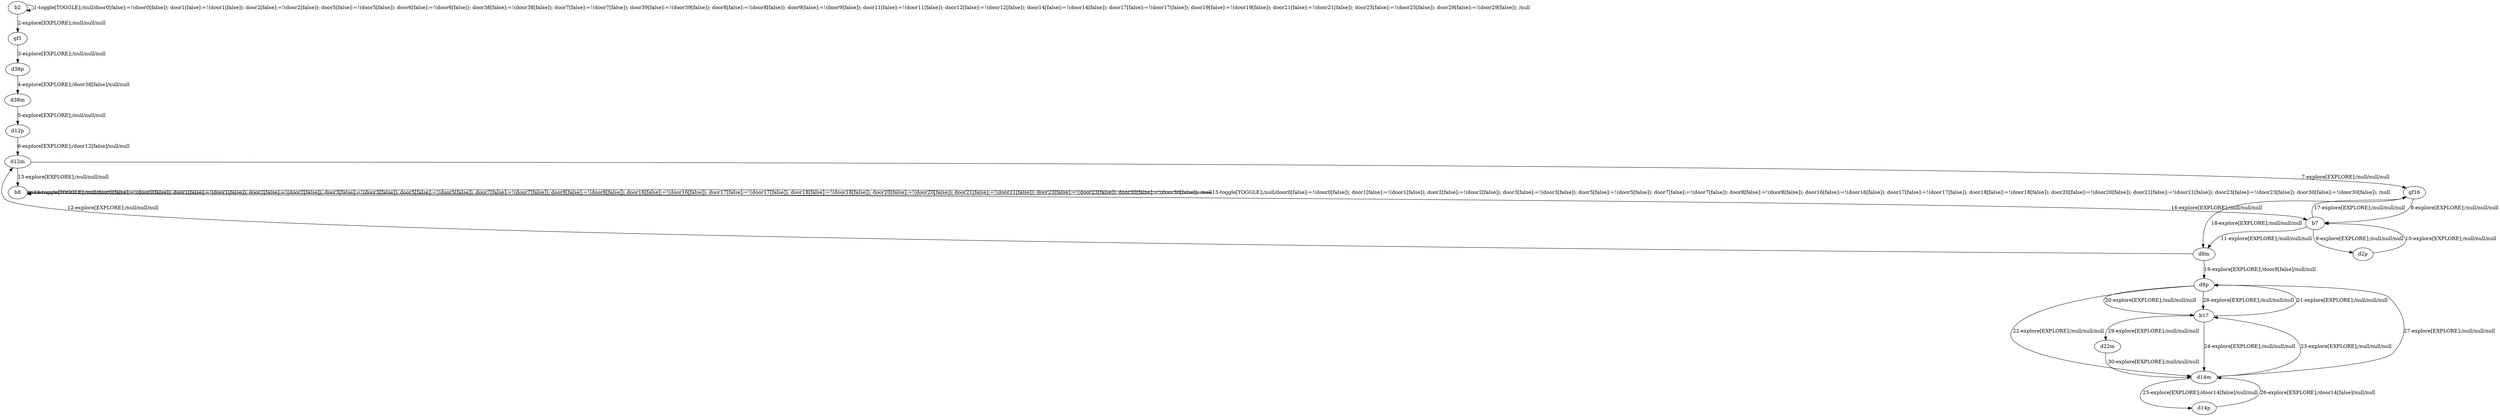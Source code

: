 # Total number of goals covered by this test: 1
# d22m --> d14m

digraph g {
"b2" -> "b2" [label = "1-toggle[TOGGLE];/null/door0[false]:=!(door0[false]); door1[false]:=!(door1[false]); door2[false]:=!(door2[false]); door5[false]:=!(door5[false]); door6[false]:=!(door6[false]); door38[false]:=!(door38[false]); door7[false]:=!(door7[false]); door39[false]:=!(door39[false]); door8[false]:=!(door8[false]); door9[false]:=!(door9[false]); door11[false]:=!(door11[false]); door12[false]:=!(door12[false]); door14[false]:=!(door14[false]); door17[false]:=!(door17[false]); door19[false]:=!(door19[false]); door21[false]:=!(door21[false]); door25[false]:=!(door25[false]); door29[false]:=!(door29[false]); /null"];
"b2" -> "gf1" [label = "2-explore[EXPLORE];/null/null/null"];
"gf1" -> "d38p" [label = "3-explore[EXPLORE];/null/null/null"];
"d38p" -> "d38m" [label = "4-explore[EXPLORE];/door38[false]/null/null"];
"d38m" -> "d12p" [label = "5-explore[EXPLORE];/null/null/null"];
"d12p" -> "d12m" [label = "6-explore[EXPLORE];/door12[false]/null/null"];
"d12m" -> "gf16" [label = "7-explore[EXPLORE];/null/null/null"];
"gf16" -> "b7" [label = "8-explore[EXPLORE];/null/null/null"];
"b7" -> "d2p" [label = "9-explore[EXPLORE];/null/null/null"];
"d2p" -> "b7" [label = "10-explore[EXPLORE];/null/null/null"];
"b7" -> "d8m" [label = "11-explore[EXPLORE];/null/null/null"];
"d8m" -> "d12m" [label = "12-explore[EXPLORE];/null/null/null"];
"d12m" -> "b8" [label = "13-explore[EXPLORE];/null/null/null"];
"b8" -> "b8" [label = "14-toggle[TOGGLE];/null/door0[false]:=!(door0[false]); door1[false]:=!(door1[false]); door2[false]:=!(door2[false]); door3[false]:=!(door3[false]); door5[false]:=!(door5[false]); door7[false]:=!(door7[false]); door8[false]:=!(door8[false]); door16[false]:=!(door16[false]); door17[false]:=!(door17[false]); door18[false]:=!(door18[false]); door20[false]:=!(door20[false]); door21[false]:=!(door21[false]); door23[false]:=!(door23[false]); door30[false]:=!(door30[false]); /null"];
"b8" -> "b8" [label = "15-toggle[TOGGLE];/null/door0[false]:=!(door0[false]); door1[false]:=!(door1[false]); door2[false]:=!(door2[false]); door3[false]:=!(door3[false]); door5[false]:=!(door5[false]); door7[false]:=!(door7[false]); door8[false]:=!(door8[false]); door16[false]:=!(door16[false]); door17[false]:=!(door17[false]); door18[false]:=!(door18[false]); door20[false]:=!(door20[false]); door21[false]:=!(door21[false]); door23[false]:=!(door23[false]); door30[false]:=!(door30[false]); /null"];
"b8" -> "b7" [label = "16-explore[EXPLORE];/null/null/null"];
"b7" -> "gf16" [label = "17-explore[EXPLORE];/null/null/null"];
"gf16" -> "d8m" [label = "18-explore[EXPLORE];/null/null/null"];
"d8m" -> "d8p" [label = "19-explore[EXPLORE];/door8[false]/null/null"];
"d8p" -> "b17" [label = "20-explore[EXPLORE];/null/null/null"];
"b17" -> "d8p" [label = "21-explore[EXPLORE];/null/null/null"];
"d8p" -> "d14m" [label = "22-explore[EXPLORE];/null/null/null"];
"d14m" -> "b17" [label = "23-explore[EXPLORE];/null/null/null"];
"b17" -> "d14m" [label = "24-explore[EXPLORE];/null/null/null"];
"d14m" -> "d14p" [label = "25-explore[EXPLORE];/door14[false]/null/null"];
"d14p" -> "d14m" [label = "26-explore[EXPLORE];/door14[false]/null/null"];
"d14m" -> "d8p" [label = "27-explore[EXPLORE];/null/null/null"];
"d8p" -> "b17" [label = "28-explore[EXPLORE];/null/null/null"];
"b17" -> "d22m" [label = "29-explore[EXPLORE];/null/null/null"];
"d22m" -> "d14m" [label = "30-explore[EXPLORE];/null/null/null"];
}
